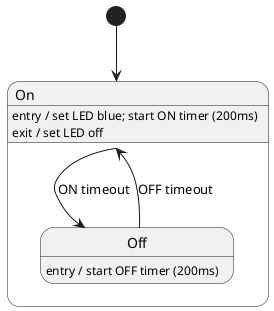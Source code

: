 @startuml blinky-state-diagram
[*] --> On
state On {
    On : entry / set LED blue; start ON timer (200ms)
    On : exit / set LED off
    On --> Off : ON timeout
}
state Off {
    Off : entry / start OFF timer (200ms)
    Off --> On : OFF timeout
}
@enduml